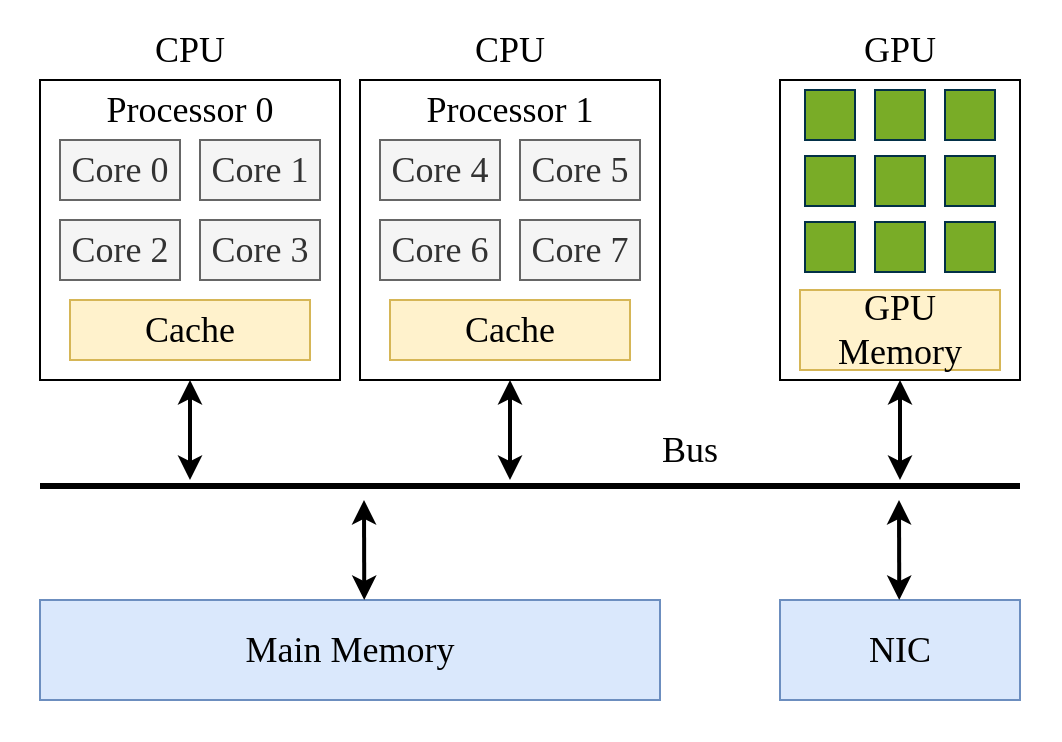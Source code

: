 <mxfile version="22.1.18" type="device">
  <diagram id="sm0YzyPWghP9DwHgtNv-" name="第 1 页">
    <mxGraphModel dx="1354" dy="904" grid="1" gridSize="10" guides="1" tooltips="1" connect="1" arrows="1" fold="1" page="1" pageScale="1" pageWidth="827" pageHeight="1169" math="0" shadow="0">
      <root>
        <mxCell id="0" />
        <mxCell id="1" parent="0" />
        <mxCell id="8E4NnpRVdExmRa3Di7wW-1" value="" style="rounded=0;whiteSpace=wrap;html=1;strokeColor=none;fillColor=none;" parent="1" vertex="1">
          <mxGeometry x="130" y="120" width="530" height="370" as="geometry" />
        </mxCell>
        <mxCell id="5cFv27WomusTx21CuXZw-1" value="" style="rounded=0;whiteSpace=wrap;html=1;fillColor=none;fontFamily=Times New Roman;" parent="1" vertex="1">
          <mxGeometry x="150" y="160" width="150" height="150" as="geometry" />
        </mxCell>
        <mxCell id="5cFv27WomusTx21CuXZw-2" value="Processor&amp;nbsp;0" style="text;html=1;strokeColor=none;fillColor=none;align=center;verticalAlign=middle;whiteSpace=wrap;rounded=0;fontSize=18;fontFamily=Times New Roman;" parent="1" vertex="1">
          <mxGeometry x="180" y="160" width="90" height="30" as="geometry" />
        </mxCell>
        <mxCell id="5cFv27WomusTx21CuXZw-7" value="Core 0" style="rounded=0;whiteSpace=wrap;html=1;fontSize=18;fillColor=#f5f5f5;strokeColor=#666666;fontColor=#333333;fontFamily=Times New Roman;" parent="1" vertex="1">
          <mxGeometry x="160" y="190" width="60" height="30" as="geometry" />
        </mxCell>
        <mxCell id="5cFv27WomusTx21CuXZw-8" value="Core&amp;nbsp;1" style="rounded=0;whiteSpace=wrap;html=1;fontSize=18;fillColor=#f5f5f5;strokeColor=#666666;fontColor=#333333;fontFamily=Times New Roman;" parent="1" vertex="1">
          <mxGeometry x="230" y="190" width="60" height="30" as="geometry" />
        </mxCell>
        <mxCell id="5cFv27WomusTx21CuXZw-9" value="Core&amp;nbsp;2" style="rounded=0;whiteSpace=wrap;html=1;fontSize=18;fillColor=#f5f5f5;strokeColor=#666666;fontColor=#333333;fontFamily=Times New Roman;" parent="1" vertex="1">
          <mxGeometry x="160" y="230" width="60" height="30" as="geometry" />
        </mxCell>
        <mxCell id="5cFv27WomusTx21CuXZw-10" value="Core&amp;nbsp;3" style="rounded=0;whiteSpace=wrap;html=1;fontSize=18;fillColor=#f5f5f5;strokeColor=#666666;fontColor=#333333;fontFamily=Times New Roman;" parent="1" vertex="1">
          <mxGeometry x="230" y="230" width="60" height="30" as="geometry" />
        </mxCell>
        <mxCell id="5cFv27WomusTx21CuXZw-11" value="" style="rounded=0;whiteSpace=wrap;html=1;fillColor=none;fontFamily=Times New Roman;" parent="1" vertex="1">
          <mxGeometry x="310" y="160" width="150" height="150" as="geometry" />
        </mxCell>
        <mxCell id="5cFv27WomusTx21CuXZw-12" value="Processor 1" style="text;html=1;strokeColor=none;fillColor=none;align=center;verticalAlign=middle;whiteSpace=wrap;rounded=0;fontSize=18;fontFamily=Times New Roman;" parent="1" vertex="1">
          <mxGeometry x="340" y="160" width="90" height="30" as="geometry" />
        </mxCell>
        <mxCell id="5cFv27WomusTx21CuXZw-13" value="Core&amp;nbsp;4" style="rounded=0;whiteSpace=wrap;html=1;fontSize=18;fillColor=#f5f5f5;strokeColor=#666666;fontColor=#333333;fontFamily=Times New Roman;" parent="1" vertex="1">
          <mxGeometry x="320" y="190" width="60" height="30" as="geometry" />
        </mxCell>
        <mxCell id="5cFv27WomusTx21CuXZw-14" value="Core&amp;nbsp;5" style="rounded=0;whiteSpace=wrap;html=1;fontSize=18;fillColor=#f5f5f5;strokeColor=#666666;fontColor=#333333;fontFamily=Times New Roman;" parent="1" vertex="1">
          <mxGeometry x="390" y="190" width="60" height="30" as="geometry" />
        </mxCell>
        <mxCell id="5cFv27WomusTx21CuXZw-15" value="Core&amp;nbsp;6" style="rounded=0;whiteSpace=wrap;html=1;fontSize=18;fillColor=#f5f5f5;strokeColor=#666666;fontColor=#333333;fontFamily=Times New Roman;" parent="1" vertex="1">
          <mxGeometry x="320" y="230" width="60" height="30" as="geometry" />
        </mxCell>
        <mxCell id="5cFv27WomusTx21CuXZw-16" value="Core&amp;nbsp;7" style="rounded=0;whiteSpace=wrap;html=1;fontSize=18;fillColor=#f5f5f5;strokeColor=#666666;fontColor=#333333;fontFamily=Times New Roman;" parent="1" vertex="1">
          <mxGeometry x="390" y="230" width="60" height="30" as="geometry" />
        </mxCell>
        <mxCell id="5cFv27WomusTx21CuXZw-19" value="Cache" style="rounded=0;whiteSpace=wrap;html=1;fontSize=18;fillColor=#fff2cc;strokeColor=#d6b656;fontFamily=Times New Roman;" parent="1" vertex="1">
          <mxGeometry x="165" y="270" width="120" height="30" as="geometry" />
        </mxCell>
        <mxCell id="5cFv27WomusTx21CuXZw-20" value="Cache" style="rounded=0;whiteSpace=wrap;html=1;fontSize=18;fillColor=#fff2cc;strokeColor=#d6b656;fontFamily=Times New Roman;" parent="1" vertex="1">
          <mxGeometry x="325" y="270" width="120" height="30" as="geometry" />
        </mxCell>
        <mxCell id="5cFv27WomusTx21CuXZw-24" value="" style="endArrow=none;html=1;rounded=0;fontSize=18;strokeWidth=3;fontFamily=Times New Roman;" parent="1" edge="1">
          <mxGeometry width="50" height="50" relative="1" as="geometry">
            <mxPoint x="150" y="363" as="sourcePoint" />
            <mxPoint x="640" y="363" as="targetPoint" />
          </mxGeometry>
        </mxCell>
        <mxCell id="5cFv27WomusTx21CuXZw-25" value="" style="endArrow=classic;startArrow=classic;html=1;rounded=0;strokeWidth=2;fontSize=18;entryX=0.5;entryY=1;entryDx=0;entryDy=0;fontFamily=Times New Roman;" parent="1" target="5cFv27WomusTx21CuXZw-1" edge="1">
          <mxGeometry width="50" height="50" relative="1" as="geometry">
            <mxPoint x="225" y="360" as="sourcePoint" />
            <mxPoint x="150" y="450" as="targetPoint" />
          </mxGeometry>
        </mxCell>
        <mxCell id="5cFv27WomusTx21CuXZw-26" value="" style="endArrow=classic;startArrow=classic;html=1;rounded=0;strokeWidth=2;fontSize=18;entryX=0.5;entryY=1;entryDx=0;entryDy=0;fontFamily=Times New Roman;" parent="1" target="5cFv27WomusTx21CuXZw-11" edge="1">
          <mxGeometry width="50" height="50" relative="1" as="geometry">
            <mxPoint x="385" y="360" as="sourcePoint" />
            <mxPoint x="235" y="320" as="targetPoint" />
          </mxGeometry>
        </mxCell>
        <mxCell id="5cFv27WomusTx21CuXZw-27" value="Main Memory" style="rounded=0;whiteSpace=wrap;html=1;fontSize=18;fillColor=#dae8fc;strokeColor=#6c8ebf;fontFamily=Times New Roman;" parent="1" vertex="1">
          <mxGeometry x="150" y="420" width="310" height="50" as="geometry" />
        </mxCell>
        <mxCell id="5cFv27WomusTx21CuXZw-28" value="Bus" style="text;html=1;strokeColor=none;fillColor=none;align=center;verticalAlign=middle;whiteSpace=wrap;rounded=0;fontSize=18;fontFamily=Times New Roman;" parent="1" vertex="1">
          <mxGeometry x="445" y="330" width="60" height="30" as="geometry" />
        </mxCell>
        <mxCell id="5cFv27WomusTx21CuXZw-29" value="" style="rounded=0;whiteSpace=wrap;html=1;fontSize=18;fontFamily=Times New Roman;" parent="1" vertex="1">
          <mxGeometry x="520" y="160" width="120" height="150" as="geometry" />
        </mxCell>
        <mxCell id="5cFv27WomusTx21CuXZw-30" value="&lt;font&gt;CPU&lt;/font&gt;" style="text;html=1;strokeColor=none;fillColor=none;align=center;verticalAlign=middle;whiteSpace=wrap;rounded=0;fontSize=18;fontFamily=Times New Roman;" parent="1" vertex="1">
          <mxGeometry x="195" y="130" width="60" height="30" as="geometry" />
        </mxCell>
        <mxCell id="5cFv27WomusTx21CuXZw-31" value="&lt;font&gt;CPU&lt;/font&gt;" style="text;html=1;strokeColor=none;fillColor=none;align=center;verticalAlign=middle;whiteSpace=wrap;rounded=0;fontSize=18;fontFamily=Times New Roman;" parent="1" vertex="1">
          <mxGeometry x="355" y="130" width="60" height="30" as="geometry" />
        </mxCell>
        <mxCell id="5cFv27WomusTx21CuXZw-32" value="&lt;font&gt;GPU&lt;/font&gt;" style="text;html=1;strokeColor=none;fillColor=none;align=center;verticalAlign=middle;whiteSpace=wrap;rounded=0;fontSize=18;fontFamily=Times New Roman;" parent="1" vertex="1">
          <mxGeometry x="550" y="130" width="60" height="30" as="geometry" />
        </mxCell>
        <mxCell id="5cFv27WomusTx21CuXZw-33" value="" style="whiteSpace=wrap;html=1;aspect=fixed;fontSize=18;fillColor=#79AC27;strokeColor=#023047;fontFamily=Times New Roman;" parent="1" vertex="1">
          <mxGeometry x="567.5" y="165" width="25" height="25" as="geometry" />
        </mxCell>
        <mxCell id="5cFv27WomusTx21CuXZw-34" value="" style="whiteSpace=wrap;html=1;aspect=fixed;fontSize=18;fillColor=#79AC27;strokeColor=#023047;fontFamily=Times New Roman;" parent="1" vertex="1">
          <mxGeometry x="532.5" y="165" width="25" height="25" as="geometry" />
        </mxCell>
        <mxCell id="5cFv27WomusTx21CuXZw-35" value="" style="whiteSpace=wrap;html=1;aspect=fixed;fontSize=18;fillColor=#79AC27;strokeColor=#023047;fontFamily=Times New Roman;" parent="1" vertex="1">
          <mxGeometry x="602.5" y="165" width="25" height="25" as="geometry" />
        </mxCell>
        <mxCell id="5cFv27WomusTx21CuXZw-36" value="" style="whiteSpace=wrap;html=1;aspect=fixed;fontSize=18;fillColor=#79AC27;strokeColor=#023047;fontFamily=Times New Roman;" parent="1" vertex="1">
          <mxGeometry x="567.5" y="198" width="25" height="25" as="geometry" />
        </mxCell>
        <mxCell id="5cFv27WomusTx21CuXZw-37" value="" style="whiteSpace=wrap;html=1;aspect=fixed;fontSize=18;fillColor=#79AC27;strokeColor=#023047;fontFamily=Times New Roman;" parent="1" vertex="1">
          <mxGeometry x="532.5" y="198" width="25" height="25" as="geometry" />
        </mxCell>
        <mxCell id="5cFv27WomusTx21CuXZw-38" value="" style="whiteSpace=wrap;html=1;aspect=fixed;fontSize=18;fillColor=#79AC27;strokeColor=#023047;fontFamily=Times New Roman;" parent="1" vertex="1">
          <mxGeometry x="602.5" y="198" width="25" height="25" as="geometry" />
        </mxCell>
        <mxCell id="5cFv27WomusTx21CuXZw-39" value="" style="whiteSpace=wrap;html=1;aspect=fixed;fontSize=18;fillColor=#79AC27;strokeColor=#023047;fontFamily=Times New Roman;" parent="1" vertex="1">
          <mxGeometry x="567.5" y="231" width="25" height="25" as="geometry" />
        </mxCell>
        <mxCell id="5cFv27WomusTx21CuXZw-40" value="" style="whiteSpace=wrap;html=1;aspect=fixed;fontSize=18;fillColor=#79AC27;strokeColor=#023047;fontFamily=Times New Roman;" parent="1" vertex="1">
          <mxGeometry x="532.5" y="231" width="25" height="25" as="geometry" />
        </mxCell>
        <mxCell id="5cFv27WomusTx21CuXZw-41" value="" style="whiteSpace=wrap;html=1;aspect=fixed;fontSize=18;fillColor=#79AC27;strokeColor=#023047;fontFamily=Times New Roman;" parent="1" vertex="1">
          <mxGeometry x="602.5" y="231" width="25" height="25" as="geometry" />
        </mxCell>
        <mxCell id="5cFv27WomusTx21CuXZw-45" value="GPU&lt;br&gt;Memory" style="rounded=0;whiteSpace=wrap;html=1;fontSize=18;fillColor=#fff2cc;strokeColor=#d6b656;fontFamily=Times New Roman;" parent="1" vertex="1">
          <mxGeometry x="530" y="265" width="100" height="40" as="geometry" />
        </mxCell>
        <mxCell id="5cFv27WomusTx21CuXZw-46" value="" style="endArrow=classic;startArrow=classic;html=1;rounded=0;strokeWidth=2;fontSize=18;entryX=0.5;entryY=1;entryDx=0;entryDy=0;fontFamily=Times New Roman;" parent="1" target="5cFv27WomusTx21CuXZw-29" edge="1">
          <mxGeometry width="50" height="50" relative="1" as="geometry">
            <mxPoint x="580" y="360" as="sourcePoint" />
            <mxPoint x="395" y="320" as="targetPoint" />
          </mxGeometry>
        </mxCell>
        <mxCell id="5cFv27WomusTx21CuXZw-47" value="" style="endArrow=classic;startArrow=classic;html=1;rounded=0;strokeWidth=2;fontSize=18;exitX=0.523;exitY=0;exitDx=0;exitDy=0;exitPerimeter=0;fontFamily=Times New Roman;" parent="1" source="5cFv27WomusTx21CuXZw-27" edge="1">
          <mxGeometry width="50" height="50" relative="1" as="geometry">
            <mxPoint x="305" y="380" as="sourcePoint" />
            <mxPoint x="312" y="370" as="targetPoint" />
          </mxGeometry>
        </mxCell>
        <mxCell id="5cFv27WomusTx21CuXZw-50" value="NIC" style="rounded=0;whiteSpace=wrap;html=1;fontSize=18;fillColor=#dae8fc;strokeColor=#6c8ebf;fontFamily=Times New Roman;" parent="1" vertex="1">
          <mxGeometry x="520" y="420" width="120" height="50" as="geometry" />
        </mxCell>
        <mxCell id="5cFv27WomusTx21CuXZw-51" value="" style="endArrow=classic;startArrow=classic;html=1;rounded=0;strokeWidth=2;fontSize=18;exitX=0.523;exitY=0;exitDx=0;exitDy=0;exitPerimeter=0;fontFamily=Times New Roman;" parent="1" edge="1">
          <mxGeometry x="0.59" y="-98" width="50" height="50" relative="1" as="geometry">
            <mxPoint x="579.63" y="420" as="sourcePoint" />
            <mxPoint x="579.5" y="370" as="targetPoint" />
            <mxPoint as="offset" />
          </mxGeometry>
        </mxCell>
      </root>
    </mxGraphModel>
  </diagram>
</mxfile>

